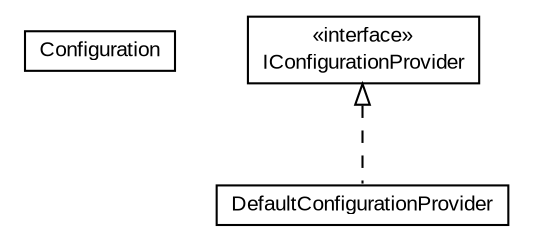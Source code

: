 #!/usr/local/bin/dot
#
# Class diagram 
# Generated by UMLGraph version R5_6-24-gf6e263 (http://www.umlgraph.org/)
#

digraph G {
	edge [fontname="arial",fontsize=10,labelfontname="arial",labelfontsize=10];
	node [fontname="arial",fontsize=10,shape=plaintext];
	nodesep=0.25;
	ranksep=0.5;
	// org.osmdroid.config.Configuration
	c488 [label=<<table title="org.osmdroid.config.Configuration" border="0" cellborder="1" cellspacing="0" cellpadding="2" port="p" href="./Configuration.html">
		<tr><td><table border="0" cellspacing="0" cellpadding="1">
<tr><td align="center" balign="center"> Configuration </td></tr>
		</table></td></tr>
		</table>>, URL="./Configuration.html", fontname="arial", fontcolor="black", fontsize=10.0];
	// org.osmdroid.config.DefaultConfigurationProvider
	c489 [label=<<table title="org.osmdroid.config.DefaultConfigurationProvider" border="0" cellborder="1" cellspacing="0" cellpadding="2" port="p" href="./DefaultConfigurationProvider.html">
		<tr><td><table border="0" cellspacing="0" cellpadding="1">
<tr><td align="center" balign="center"> DefaultConfigurationProvider </td></tr>
		</table></td></tr>
		</table>>, URL="./DefaultConfigurationProvider.html", fontname="arial", fontcolor="black", fontsize=10.0];
	// org.osmdroid.config.IConfigurationProvider
	c490 [label=<<table title="org.osmdroid.config.IConfigurationProvider" border="0" cellborder="1" cellspacing="0" cellpadding="2" port="p" href="./IConfigurationProvider.html">
		<tr><td><table border="0" cellspacing="0" cellpadding="1">
<tr><td align="center" balign="center"> &#171;interface&#187; </td></tr>
<tr><td align="center" balign="center"> IConfigurationProvider </td></tr>
		</table></td></tr>
		</table>>, URL="./IConfigurationProvider.html", fontname="arial", fontcolor="black", fontsize=10.0];
	//org.osmdroid.config.DefaultConfigurationProvider implements org.osmdroid.config.IConfigurationProvider
	c490:p -> c489:p [dir=back,arrowtail=empty,style=dashed];
}


